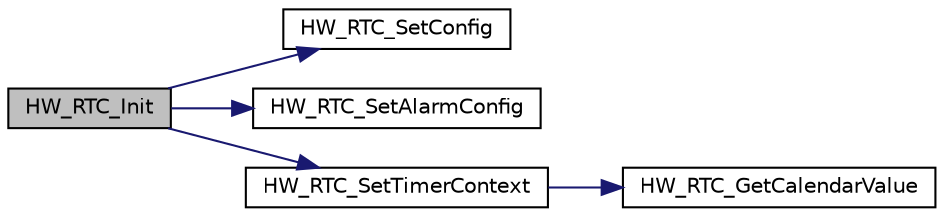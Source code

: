 digraph "HW_RTC_Init"
{
  edge [fontname="Helvetica",fontsize="10",labelfontname="Helvetica",labelfontsize="10"];
  node [fontname="Helvetica",fontsize="10",shape=record];
  rankdir="LR";
  Node296 [label="HW_RTC_Init",height=0.2,width=0.4,color="black", fillcolor="grey75", style="filled", fontcolor="black"];
  Node296 -> Node297 [color="midnightblue",fontsize="10",style="solid",fontname="Helvetica"];
  Node297 [label="HW_RTC_SetConfig",height=0.2,width=0.4,color="black", fillcolor="white", style="filled",URL="$group___lory_s_d_k___r_t_c___functions.html#ga6eeed66a0970c9b0f48a7e2088b524f1",tooltip="Configures the RTC timer "];
  Node296 -> Node298 [color="midnightblue",fontsize="10",style="solid",fontname="Helvetica"];
  Node298 [label="HW_RTC_SetAlarmConfig",height=0.2,width=0.4,color="black", fillcolor="white", style="filled",URL="$group___lory_s_d_k___r_t_c___functions.html#ga38285b86b2811230b0a55416ce3c33c7",tooltip="configure alarm at init "];
  Node296 -> Node299 [color="midnightblue",fontsize="10",style="solid",fontname="Helvetica"];
  Node299 [label="HW_RTC_SetTimerContext",height=0.2,width=0.4,color="black", fillcolor="white", style="filled",URL="$group___lory_s_d_k___r_t_c___functions.html#gad0a54228cfe8473d90b901ebd76de1d5",tooltip="set Time Reference set also the RTC_DateStruct and RTC_TimeStruct "];
  Node299 -> Node300 [color="midnightblue",fontsize="10",style="solid",fontname="Helvetica"];
  Node300 [label="HW_RTC_GetCalendarValue",height=0.2,width=0.4,color="black", fillcolor="white", style="filled",URL="$group___lory_s_d_k___r_t_c___functions.html#gaf81b8dc866a5c7b125355b55e3953387",tooltip="get current time from calendar in ticks "];
}
